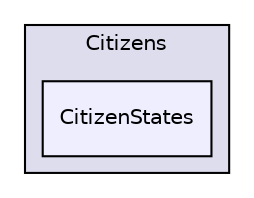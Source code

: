 digraph "src/Citizens/CitizenStates" {
  compound=true
  node [ fontsize="10", fontname="Helvetica"];
  edge [ labelfontsize="10", labelfontname="Helvetica"];
  subgraph clusterdir_b3280085a459050633bb0b3bfa44e340 {
    graph [ bgcolor="#ddddee", pencolor="black", label="Citizens" fontname="Helvetica", fontsize="10", URL="dir_b3280085a459050633bb0b3bfa44e340.html"]
  dir_35b9c56cf4de795930cdeb00aeead487 [shape=box, label="CitizenStates", style="filled", fillcolor="#eeeeff", pencolor="black", URL="dir_35b9c56cf4de795930cdeb00aeead487.html"];
  }
}
